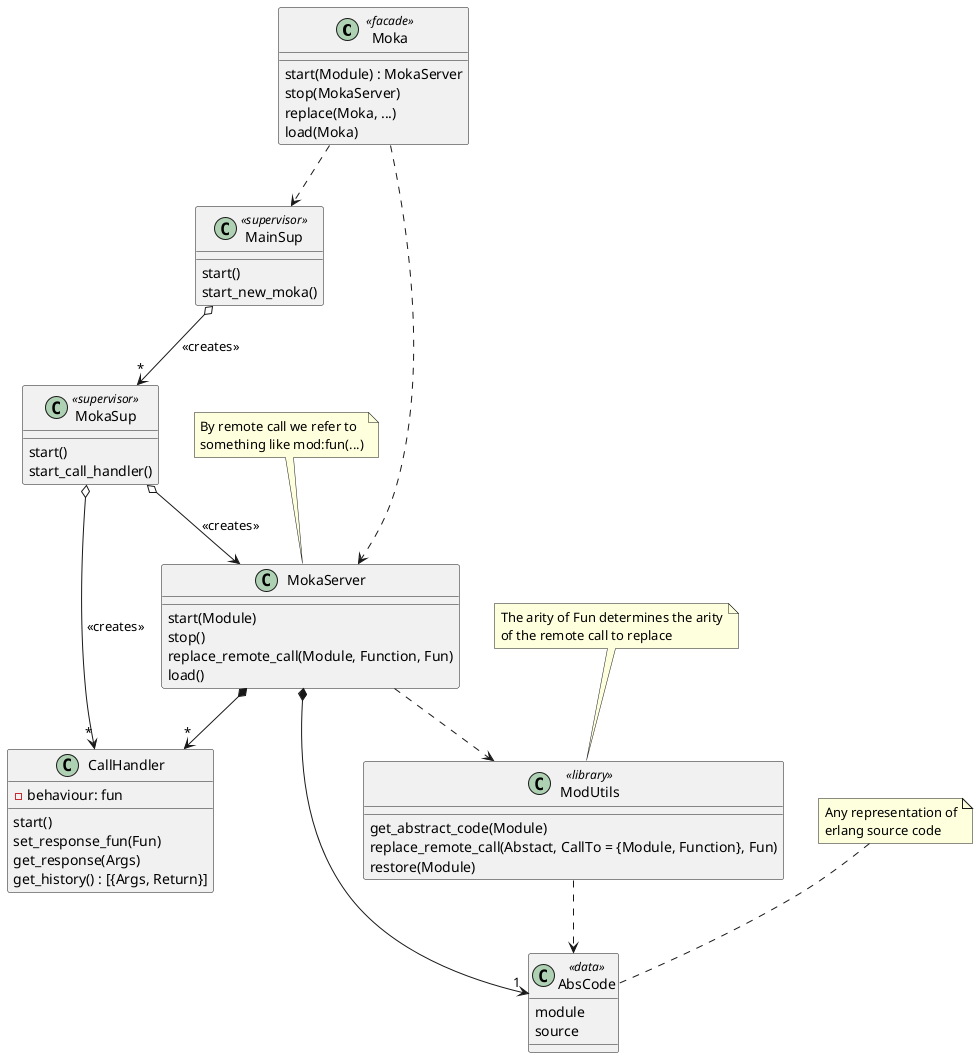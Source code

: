 @startuml

class Moka <<facade>> {
  start(Module) : MokaServer
  stop(MokaServer)
  replace(Moka, ...)
  load(Moka)
}

class MokaServer {

  start(Module)
  stop()
  replace_remote_call(Module, Function, Fun)
  load()
}

note as M1
  By remote call we refer to
  something like mod:fun(...)
end note

M1 .. MokaServer

class ModUtils <<library>> {
  get_abstract_code(Module)
  replace_remote_call(Abstact, CallTo = {Module, Function}, Fun)
  restore(Module)
}

note as M2
  The arity of Fun determines the arity
  of the remote call to replace
end note

M2 .. ModUtils

class AbsCode <<data>> {
  module
  source
}

class CallHandler {
  - behaviour: fun

  start()
  set_response_fun(Fun)
  get_response(Args)
  get_history() : [{Args, Return}]
}
note as M3
  Any representation of
  erlang source code
end note
M3 .. AbsCode

class MainSup <<supervisor>> {
  start()
  start_new_moka()
}
class MokaSup <<supervisor>> {
  start()
  start_call_handler()
}

Moka ..> MainSup
Moka ..> MokaServer

MokaServer *--> "*" CallHandler
MokaServer *--> "1" AbsCode
MokaServer ..> ModUtils
ModUtils ..> AbsCode

MainSup o--> "*" MokaSup : <<creates>>
MokaSup o--> MokaServer : <<creates>>
MokaSup o--> "*" CallHandler  : <<creates>>

@enduml